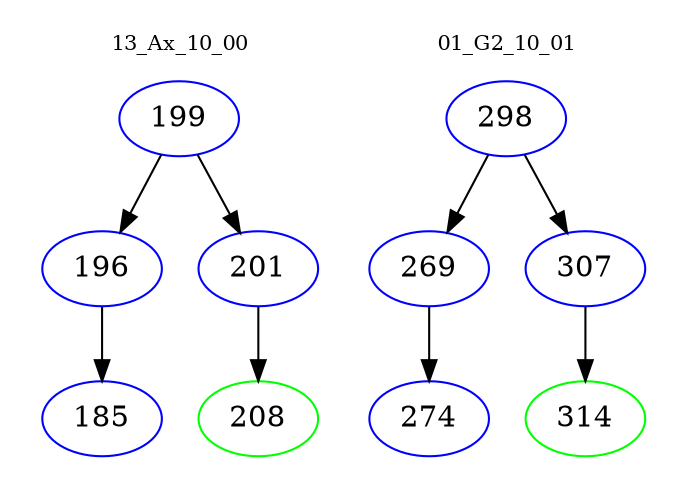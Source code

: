 digraph{
subgraph cluster_0 {
color = white
label = "13_Ax_10_00";
fontsize=10;
T0_199 [label="199", color="blue"]
T0_199 -> T0_196 [color="black"]
T0_196 [label="196", color="blue"]
T0_196 -> T0_185 [color="black"]
T0_185 [label="185", color="blue"]
T0_199 -> T0_201 [color="black"]
T0_201 [label="201", color="blue"]
T0_201 -> T0_208 [color="black"]
T0_208 [label="208", color="green"]
}
subgraph cluster_1 {
color = white
label = "01_G2_10_01";
fontsize=10;
T1_298 [label="298", color="blue"]
T1_298 -> T1_269 [color="black"]
T1_269 [label="269", color="blue"]
T1_269 -> T1_274 [color="black"]
T1_274 [label="274", color="blue"]
T1_298 -> T1_307 [color="black"]
T1_307 [label="307", color="blue"]
T1_307 -> T1_314 [color="black"]
T1_314 [label="314", color="green"]
}
}
